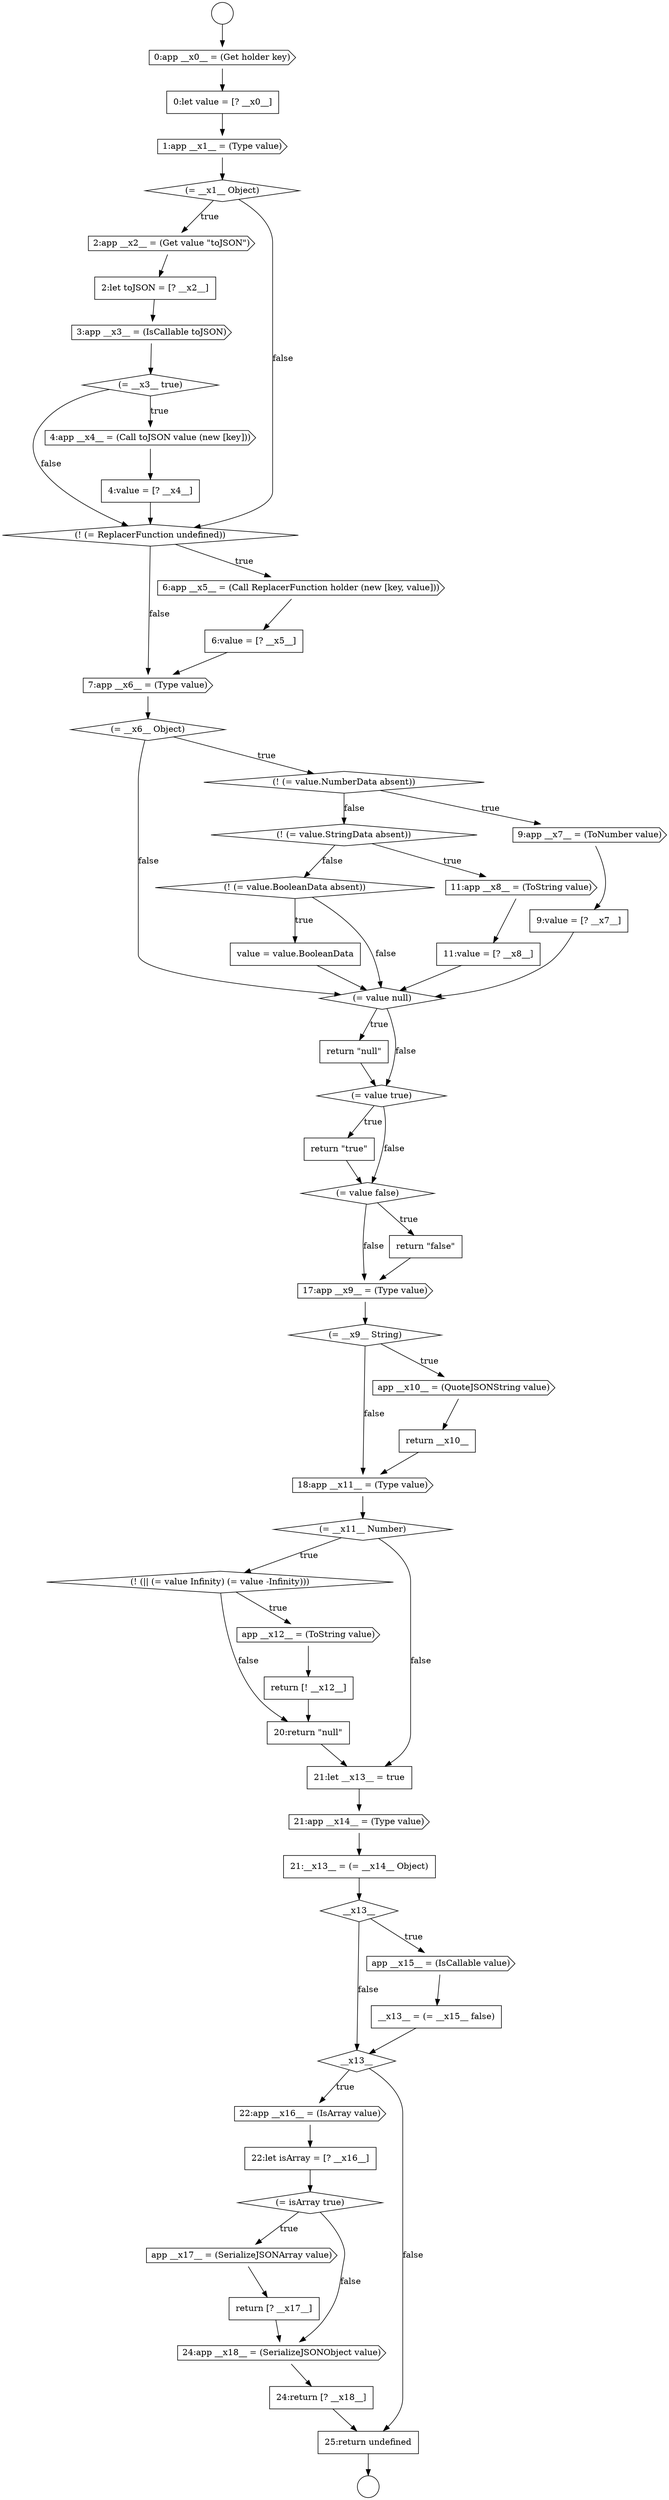 digraph {
  node16894 [shape=none, margin=0, label=<<font color="black">
    <table border="0" cellborder="1" cellspacing="0" cellpadding="10">
      <tr><td align="left">return [? __x17__]</td></tr>
    </table>
  </font>> color="black" fillcolor="white" style=filled]
  node16890 [shape=cds, label=<<font color="black">22:app __x16__ = (IsArray value)</font>> color="black" fillcolor="white" style=filled]
  node16897 [shape=none, margin=0, label=<<font color="black">
    <table border="0" cellborder="1" cellspacing="0" cellpadding="10">
      <tr><td align="left">25:return undefined</td></tr>
    </table>
  </font>> color="black" fillcolor="white" style=filled]
  node16882 [shape=none, margin=0, label=<<font color="black">
    <table border="0" cellborder="1" cellspacing="0" cellpadding="10">
      <tr><td align="left">20:return &quot;null&quot;</td></tr>
    </table>
  </font>> color="black" fillcolor="white" style=filled]
  node16886 [shape=diamond, label=<<font color="black">__x13__</font>> color="black" fillcolor="white" style=filled]
  node16896 [shape=none, margin=0, label=<<font color="black">
    <table border="0" cellborder="1" cellspacing="0" cellpadding="10">
      <tr><td align="left">24:return [? __x18__]</td></tr>
    </table>
  </font>> color="black" fillcolor="white" style=filled]
  node16892 [shape=diamond, label=<<font color="black">(= isArray true)</font>> color="black" fillcolor="white" style=filled]
  node16884 [shape=cds, label=<<font color="black">21:app __x14__ = (Type value)</font>> color="black" fillcolor="white" style=filled]
  node16888 [shape=none, margin=0, label=<<font color="black">
    <table border="0" cellborder="1" cellspacing="0" cellpadding="10">
      <tr><td align="left">__x13__ = (= __x15__ false)</td></tr>
    </table>
  </font>> color="black" fillcolor="white" style=filled]
  node16842 [shape=circle label=" " color="black" fillcolor="white" style=filled]
  node16881 [shape=none, margin=0, label=<<font color="black">
    <table border="0" cellborder="1" cellspacing="0" cellpadding="10">
      <tr><td align="left">return [! __x12__]</td></tr>
    </table>
  </font>> color="black" fillcolor="white" style=filled]
  node16862 [shape=diamond, label=<<font color="black">(! (= value.StringData absent))</font>> color="black" fillcolor="white" style=filled]
  node16845 [shape=none, margin=0, label=<<font color="black">
    <table border="0" cellborder="1" cellspacing="0" cellpadding="10">
      <tr><td align="left">0:let value = [? __x0__]</td></tr>
    </table>
  </font>> color="black" fillcolor="white" style=filled]
  node16868 [shape=none, margin=0, label=<<font color="black">
    <table border="0" cellborder="1" cellspacing="0" cellpadding="10">
      <tr><td align="left">return &quot;null&quot;</td></tr>
    </table>
  </font>> color="black" fillcolor="white" style=filled]
  node16849 [shape=none, margin=0, label=<<font color="black">
    <table border="0" cellborder="1" cellspacing="0" cellpadding="10">
      <tr><td align="left">2:let toJSON = [? __x2__]</td></tr>
    </table>
  </font>> color="black" fillcolor="white" style=filled]
  node16877 [shape=cds, label=<<font color="black">18:app __x11__ = (Type value)</font>> color="black" fillcolor="white" style=filled]
  node16853 [shape=none, margin=0, label=<<font color="black">
    <table border="0" cellborder="1" cellspacing="0" cellpadding="10">
      <tr><td align="left">4:value = [? __x4__]</td></tr>
    </table>
  </font>> color="black" fillcolor="white" style=filled]
  node16848 [shape=cds, label=<<font color="black">2:app __x2__ = (Get value &quot;toJSON&quot;)</font>> color="black" fillcolor="white" style=filled]
  node16873 [shape=cds, label=<<font color="black">17:app __x9__ = (Type value)</font>> color="black" fillcolor="white" style=filled]
  node16872 [shape=none, margin=0, label=<<font color="black">
    <table border="0" cellborder="1" cellspacing="0" cellpadding="10">
      <tr><td align="left">return &quot;false&quot;</td></tr>
    </table>
  </font>> color="black" fillcolor="white" style=filled]
  node16885 [shape=none, margin=0, label=<<font color="black">
    <table border="0" cellborder="1" cellspacing="0" cellpadding="10">
      <tr><td align="left">21:__x13__ = (= __x14__ Object)</td></tr>
    </table>
  </font>> color="black" fillcolor="white" style=filled]
  node16858 [shape=diamond, label=<<font color="black">(= __x6__ Object)</font>> color="black" fillcolor="white" style=filled]
  node16861 [shape=none, margin=0, label=<<font color="black">
    <table border="0" cellborder="1" cellspacing="0" cellpadding="10">
      <tr><td align="left">9:value = [? __x7__]</td></tr>
    </table>
  </font>> color="black" fillcolor="white" style=filled]
  node16865 [shape=diamond, label=<<font color="black">(! (= value.BooleanData absent))</font>> color="black" fillcolor="white" style=filled]
  node16880 [shape=cds, label=<<font color="black">app __x12__ = (ToString value)</font>> color="black" fillcolor="white" style=filled]
  node16893 [shape=cds, label=<<font color="black">app __x17__ = (SerializeJSONArray value)</font>> color="black" fillcolor="white" style=filled]
  node16850 [shape=cds, label=<<font color="black">3:app __x3__ = (IsCallable toJSON)</font>> color="black" fillcolor="white" style=filled]
  node16847 [shape=diamond, label=<<font color="black">(= __x1__ Object)</font>> color="black" fillcolor="white" style=filled]
  node16844 [shape=cds, label=<<font color="black">0:app __x0__ = (Get holder key)</font>> color="black" fillcolor="white" style=filled]
  node16889 [shape=diamond, label=<<font color="black">__x13__</font>> color="black" fillcolor="white" style=filled]
  node16854 [shape=diamond, label=<<font color="black">(! (= ReplacerFunction undefined))</font>> color="black" fillcolor="white" style=filled]
  node16879 [shape=diamond, label=<<font color="black">(! (|| (= value Infinity) (= value -Infinity)))</font>> color="black" fillcolor="white" style=filled]
  node16876 [shape=none, margin=0, label=<<font color="black">
    <table border="0" cellborder="1" cellspacing="0" cellpadding="10">
      <tr><td align="left">return __x10__</td></tr>
    </table>
  </font>> color="black" fillcolor="white" style=filled]
  node16857 [shape=cds, label=<<font color="black">7:app __x6__ = (Type value)</font>> color="black" fillcolor="white" style=filled]
  node16869 [shape=diamond, label=<<font color="black">(= value true)</font>> color="black" fillcolor="white" style=filled]
  node16866 [shape=none, margin=0, label=<<font color="black">
    <table border="0" cellborder="1" cellspacing="0" cellpadding="10">
      <tr><td align="left">value = value.BooleanData</td></tr>
    </table>
  </font>> color="black" fillcolor="white" style=filled]
  node16855 [shape=cds, label=<<font color="black">6:app __x5__ = (Call ReplacerFunction holder (new [key, value]))</font>> color="black" fillcolor="white" style=filled]
  node16883 [shape=none, margin=0, label=<<font color="black">
    <table border="0" cellborder="1" cellspacing="0" cellpadding="10">
      <tr><td align="left">21:let __x13__ = true</td></tr>
    </table>
  </font>> color="black" fillcolor="white" style=filled]
  node16851 [shape=diamond, label=<<font color="black">(= __x3__ true)</font>> color="black" fillcolor="white" style=filled]
  node16864 [shape=none, margin=0, label=<<font color="black">
    <table border="0" cellborder="1" cellspacing="0" cellpadding="10">
      <tr><td align="left">11:value = [? __x8__]</td></tr>
    </table>
  </font>> color="black" fillcolor="white" style=filled]
  node16887 [shape=cds, label=<<font color="black">app __x15__ = (IsCallable value)</font>> color="black" fillcolor="white" style=filled]
  node16863 [shape=cds, label=<<font color="black">11:app __x8__ = (ToString value)</font>> color="black" fillcolor="white" style=filled]
  node16860 [shape=cds, label=<<font color="black">9:app __x7__ = (ToNumber value)</font>> color="black" fillcolor="white" style=filled]
  node16843 [shape=circle label=" " color="black" fillcolor="white" style=filled]
  node16875 [shape=cds, label=<<font color="black">app __x10__ = (QuoteJSONString value)</font>> color="black" fillcolor="white" style=filled]
  node16870 [shape=none, margin=0, label=<<font color="black">
    <table border="0" cellborder="1" cellspacing="0" cellpadding="10">
      <tr><td align="left">return &quot;true&quot;</td></tr>
    </table>
  </font>> color="black" fillcolor="white" style=filled]
  node16895 [shape=cds, label=<<font color="black">24:app __x18__ = (SerializeJSONObject value)</font>> color="black" fillcolor="white" style=filled]
  node16846 [shape=cds, label=<<font color="black">1:app __x1__ = (Type value)</font>> color="black" fillcolor="white" style=filled]
  node16852 [shape=cds, label=<<font color="black">4:app __x4__ = (Call toJSON value (new [key]))</font>> color="black" fillcolor="white" style=filled]
  node16867 [shape=diamond, label=<<font color="black">(= value null)</font>> color="black" fillcolor="white" style=filled]
  node16878 [shape=diamond, label=<<font color="black">(= __x11__ Number)</font>> color="black" fillcolor="white" style=filled]
  node16871 [shape=diamond, label=<<font color="black">(= value false)</font>> color="black" fillcolor="white" style=filled]
  node16874 [shape=diamond, label=<<font color="black">(= __x9__ String)</font>> color="black" fillcolor="white" style=filled]
  node16891 [shape=none, margin=0, label=<<font color="black">
    <table border="0" cellborder="1" cellspacing="0" cellpadding="10">
      <tr><td align="left">22:let isArray = [? __x16__]</td></tr>
    </table>
  </font>> color="black" fillcolor="white" style=filled]
  node16859 [shape=diamond, label=<<font color="black">(! (= value.NumberData absent))</font>> color="black" fillcolor="white" style=filled]
  node16856 [shape=none, margin=0, label=<<font color="black">
    <table border="0" cellborder="1" cellspacing="0" cellpadding="10">
      <tr><td align="left">6:value = [? __x5__]</td></tr>
    </table>
  </font>> color="black" fillcolor="white" style=filled]
  node16855 -> node16856 [ color="black"]
  node16876 -> node16877 [ color="black"]
  node16873 -> node16874 [ color="black"]
  node16857 -> node16858 [ color="black"]
  node16879 -> node16880 [label=<<font color="black">true</font>> color="black"]
  node16879 -> node16882 [label=<<font color="black">false</font>> color="black"]
  node16887 -> node16888 [ color="black"]
  node16892 -> node16893 [label=<<font color="black">true</font>> color="black"]
  node16892 -> node16895 [label=<<font color="black">false</font>> color="black"]
  node16893 -> node16894 [ color="black"]
  node16878 -> node16879 [label=<<font color="black">true</font>> color="black"]
  node16878 -> node16883 [label=<<font color="black">false</font>> color="black"]
  node16894 -> node16895 [ color="black"]
  node16884 -> node16885 [ color="black"]
  node16848 -> node16849 [ color="black"]
  node16852 -> node16853 [ color="black"]
  node16869 -> node16870 [label=<<font color="black">true</font>> color="black"]
  node16869 -> node16871 [label=<<font color="black">false</font>> color="black"]
  node16854 -> node16855 [label=<<font color="black">true</font>> color="black"]
  node16854 -> node16857 [label=<<font color="black">false</font>> color="black"]
  node16866 -> node16867 [ color="black"]
  node16890 -> node16891 [ color="black"]
  node16872 -> node16873 [ color="black"]
  node16856 -> node16857 [ color="black"]
  node16859 -> node16860 [label=<<font color="black">true</font>> color="black"]
  node16859 -> node16862 [label=<<font color="black">false</font>> color="black"]
  node16874 -> node16875 [label=<<font color="black">true</font>> color="black"]
  node16874 -> node16877 [label=<<font color="black">false</font>> color="black"]
  node16886 -> node16887 [label=<<font color="black">true</font>> color="black"]
  node16886 -> node16889 [label=<<font color="black">false</font>> color="black"]
  node16844 -> node16845 [ color="black"]
  node16871 -> node16872 [label=<<font color="black">true</font>> color="black"]
  node16871 -> node16873 [label=<<font color="black">false</font>> color="black"]
  node16864 -> node16867 [ color="black"]
  node16853 -> node16854 [ color="black"]
  node16842 -> node16844 [ color="black"]
  node16863 -> node16864 [ color="black"]
  node16880 -> node16881 [ color="black"]
  node16896 -> node16897 [ color="black"]
  node16868 -> node16869 [ color="black"]
  node16889 -> node16890 [label=<<font color="black">true</font>> color="black"]
  node16889 -> node16897 [label=<<font color="black">false</font>> color="black"]
  node16849 -> node16850 [ color="black"]
  node16885 -> node16886 [ color="black"]
  node16897 -> node16843 [ color="black"]
  node16877 -> node16878 [ color="black"]
  node16867 -> node16868 [label=<<font color="black">true</font>> color="black"]
  node16867 -> node16869 [label=<<font color="black">false</font>> color="black"]
  node16891 -> node16892 [ color="black"]
  node16888 -> node16889 [ color="black"]
  node16846 -> node16847 [ color="black"]
  node16847 -> node16848 [label=<<font color="black">true</font>> color="black"]
  node16847 -> node16854 [label=<<font color="black">false</font>> color="black"]
  node16851 -> node16852 [label=<<font color="black">true</font>> color="black"]
  node16851 -> node16854 [label=<<font color="black">false</font>> color="black"]
  node16895 -> node16896 [ color="black"]
  node16860 -> node16861 [ color="black"]
  node16881 -> node16882 [ color="black"]
  node16861 -> node16867 [ color="black"]
  node16870 -> node16871 [ color="black"]
  node16875 -> node16876 [ color="black"]
  node16850 -> node16851 [ color="black"]
  node16858 -> node16859 [label=<<font color="black">true</font>> color="black"]
  node16858 -> node16867 [label=<<font color="black">false</font>> color="black"]
  node16865 -> node16866 [label=<<font color="black">true</font>> color="black"]
  node16865 -> node16867 [label=<<font color="black">false</font>> color="black"]
  node16845 -> node16846 [ color="black"]
  node16883 -> node16884 [ color="black"]
  node16882 -> node16883 [ color="black"]
  node16862 -> node16863 [label=<<font color="black">true</font>> color="black"]
  node16862 -> node16865 [label=<<font color="black">false</font>> color="black"]
}

